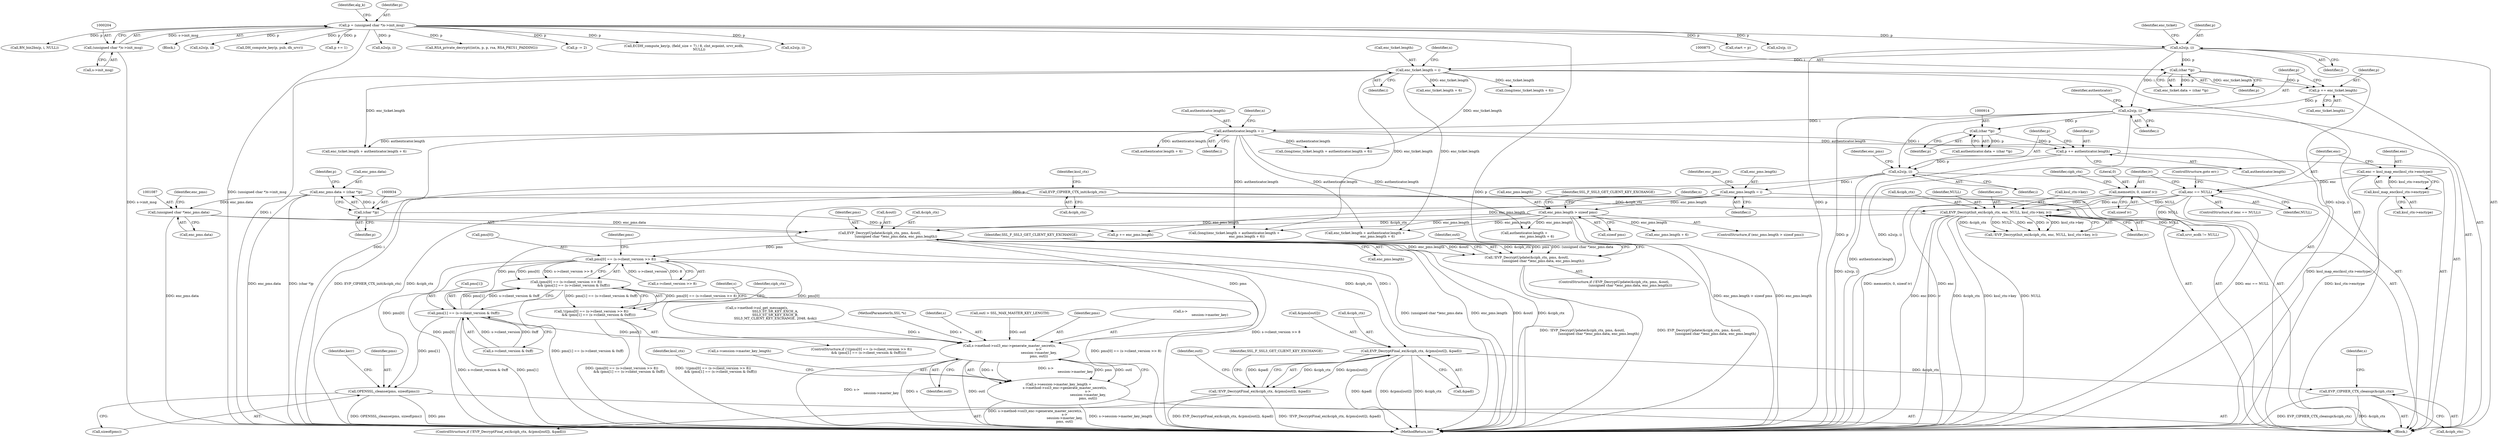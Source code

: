digraph "0_openssl_3c66a669dfc7b3792f7af0758ea26fe8502ce70c@API" {
"1001080" [label="(Call,EVP_DecryptUpdate(&ciph_ctx, pms, &outl,\n                               (unsigned char *)enc_pms.data, enc_pms.length))"];
"1001064" [label="(Call,EVP_DecryptInit_ex(&ciph_ctx, enc, NULL, kssl_ctx->key, iv))"];
"1000838" [label="(Call,EVP_CIPHER_CTX_init(&ciph_ctx))"];
"1001053" [label="(Call,enc == NULL)"];
"1001046" [label="(Call,enc = kssl_map_enc(kssl_ctx->enctype))"];
"1001048" [label="(Call,kssl_map_enc(kssl_ctx->enctype))"];
"1001057" [label="(Call,memset(iv, 0, sizeof iv))"];
"1001086" [label="(Call,(unsigned char *)enc_pms.data)"];
"1000929" [label="(Call,enc_pms.data = (char *)p)"];
"1000933" [label="(Call,(char *)p)"];
"1000921" [label="(Call,n2s(p, i))"];
"1000916" [label="(Call,p += authenticator.length)"];
"1000885" [label="(Call,authenticator.length = i)"];
"1000882" [label="(Call,n2s(p, i))"];
"1000877" [label="(Call,p += enc_ticket.length)"];
"1000850" [label="(Call,enc_ticket.length = i)"];
"1000847" [label="(Call,n2s(p, i))"];
"1000201" [label="(Call,p = (unsigned char *)s->init_msg)"];
"1000203" [label="(Call,(unsigned char *)s->init_msg)"];
"1000874" [label="(Call,(char *)p)"];
"1000913" [label="(Call,(char *)p)"];
"1000942" [label="(Call,enc_pms.length > sizeof pms)"];
"1000924" [label="(Call,enc_pms.length = i)"];
"1001079" [label="(Call,!EVP_DecryptUpdate(&ciph_ctx, pms, &outl,\n                               (unsigned char *)enc_pms.data, enc_pms.length))"];
"1001116" [label="(Call,EVP_DecryptFinal_ex(&ciph_ctx, &(pms[outl]), &padl))"];
"1001115" [label="(Call,!EVP_DecryptFinal_ex(&ciph_ctx, &(pms[outl]), &padl))"];
"1001185" [label="(Call,EVP_CIPHER_CTX_cleanup(&ciph_ctx))"];
"1001151" [label="(Call,pms[0] == (s->client_version >> 8))"];
"1001150" [label="(Call,(pms[0] == (s->client_version >> 8))\n              && (pms[1] == (s->client_version & 0xff)))"];
"1001149" [label="(Call,!((pms[0] == (s->client_version >> 8))\n              && (pms[1] == (s->client_version & 0xff))))"];
"1001194" [label="(Call,s->method->ssl3_enc->generate_master_secret(s,\n                                                        s->\n                                                        session->master_key,\n                                                        pms, outl))"];
"1001188" [label="(Call,s->session->master_key_length =\n            s->method->ssl3_enc->generate_master_secret(s,\n                                                        s->\n                                                        session->master_key,\n                                                        pms, outl))"];
"1001238" [label="(Call,OPENSSL_cleanse(pms, sizeof(pms)))"];
"1001160" [label="(Call,pms[1] == (s->client_version & 0xff))"];
"1001188" [label="(Call,s->session->master_key_length =\n            s->method->ssl3_enc->generate_master_secret(s,\n                                                        s->\n                                                        session->master_key,\n                                                        pms, outl))"];
"1000143" [label="(Block,)"];
"1001115" [label="(Call,!EVP_DecryptFinal_ex(&ciph_ctx, &(pms[outl]), &padl))"];
"1001566" [label="(Call,n2s(p, i))"];
"1000929" [label="(Call,enc_pms.data = (char *)p)"];
"1000886" [label="(Call,authenticator.length)"];
"1000858" [label="(Call,(long)(enc_ticket.length + 6))"];
"1001056" [label="(ControlStructure,goto err;)"];
"1000942" [label="(Call,enc_pms.length > sizeof pms)"];
"1000532" [label="(Call,n2s(p, i))"];
"1000849" [label="(Identifier,i)"];
"1000203" [label="(Call,(unsigned char *)s->init_msg)"];
"1000933" [label="(Call,(char *)p)"];
"1001079" [label="(Call,!EVP_DecryptUpdate(&ciph_ctx, pms, &outl,\n                               (unsigned char *)enc_pms.data, enc_pms.length))"];
"1001058" [label="(Identifier,iv)"];
"1001054" [label="(Identifier,enc)"];
"1000209" [label="(Identifier,alg_k)"];
"1001059" [label="(Literal,0)"];
"1001149" [label="(Call,!((pms[0] == (s->client_version >> 8))\n              && (pms[1] == (s->client_version & 0xff))))"];
"1001065" [label="(Call,&ciph_ctx)"];
"1000915" [label="(Identifier,p)"];
"1001239" [label="(Identifier,pms)"];
"1001068" [label="(Identifier,NULL)"];
"1000962" [label="(Call,authenticator.length +\n                        enc_pms.length + 6)"];
"1000909" [label="(Call,authenticator.data = (char *)p)"];
"1000876" [label="(Identifier,p)"];
"1001063" [label="(Call,!EVP_DecryptInit_ex(&ciph_ctx, enc, NULL, kssl_ctx->key, iv))"];
"1001084" [label="(Call,&outl)"];
"1000857" [label="(Identifier,n)"];
"1000931" [label="(Identifier,enc_pms)"];
"1001055" [label="(Identifier,NULL)"];
"1001078" [label="(ControlStructure,if (!EVP_DecryptUpdate(&ciph_ctx, pms, &outl,\n                               (unsigned char *)enc_pms.data, enc_pms.length)))"];
"1001155" [label="(Call,s->client_version >> 8)"];
"1001081" [label="(Call,&ciph_ctx)"];
"1000740" [label="(Call,DH_compute_key(p, pub, dh_srvr))"];
"1000958" [label="(Call,enc_ticket.length + authenticator.length +\n                        enc_pms.length + 6)"];
"1001127" [label="(Identifier,SSL_F_SSL3_GET_CLIENT_KEY_EXCHANGE)"];
"1000930" [label="(Call,enc_pms.data)"];
"1000917" [label="(Identifier,p)"];
"1001205" [label="(Identifier,kssl_ctx)"];
"1001423" [label="(Call,p += 1)"];
"1001151" [label="(Call,pms[0] == (s->client_version >> 8))"];
"1000895" [label="(Call,enc_ticket.length + authenticator.length + 6)"];
"1000916" [label="(Call,p += authenticator.length)"];
"1000887" [label="(Identifier,authenticator)"];
"1001064" [label="(Call,EVP_DecryptInit_ex(&ciph_ctx, enc, NULL, kssl_ctx->key, iv))"];
"1001134" [label="(Identifier,outl)"];
"1001801" [label="(Call,n2s(p, i))"];
"1001240" [label="(Call,sizeof(pms))"];
"1000385" [label="(Call,RSA_private_decrypt((int)n, p, p, rsa, RSA_PKCS1_PADDING))"];
"1000575" [label="(Call,p -= 2)"];
"1000955" [label="(Identifier,n)"];
"1001194" [label="(Call,s->method->ssl3_enc->generate_master_secret(s,\n                                                        s->\n                                                        session->master_key,\n                                                        pms, outl))"];
"1001080" [label="(Call,EVP_DecryptUpdate(&ciph_ctx, pms, &outl,\n                               (unsigned char *)enc_pms.data, enc_pms.length))"];
"1001189" [label="(Call,s->session->master_key_length)"];
"1001174" [label="(Identifier,s)"];
"1001123" [label="(Call,&padl)"];
"1001067" [label="(Identifier,enc)"];
"1001091" [label="(Call,enc_pms.length)"];
"1001069" [label="(Call,kssl_ctx->key)"];
"1000946" [label="(Call,sizeof pms)"];
"1001137" [label="(Call,outl > SSL_MAX_MASTER_KEY_LENGTH)"];
"1001201" [label="(Identifier,pms)"];
"1000870" [label="(Call,enc_ticket.data = (char *)p)"];
"1000893" [label="(Call,(long)(enc_ticket.length + authenticator.length + 6))"];
"1001475" [label="(Call,ECDH_compute_key(p, (field_size + 7) / 8, clnt_ecpoint, srvr_ecdh,\n                             NULL))"];
"1001083" [label="(Identifier,pms)"];
"1001164" [label="(Call,s->client_version & 0xff)"];
"1000966" [label="(Call,enc_pms.length + 6)"];
"1001196" [label="(Call,s->\n                                                        session->master_key)"];
"1000847" [label="(Call,n2s(p, i))"];
"1000186" [label="(Call,s->method->ssl_get_message(s,\n                                   SSL3_ST_SR_KEY_EXCH_A,\n                                   SSL3_ST_SR_KEY_EXCH_B,\n                                   SSL3_MT_CLIENT_KEY_EXCHANGE, 2048, &ok))"];
"1000142" [label="(MethodParameterIn,SSL *s)"];
"1001053" [label="(Call,enc == NULL)"];
"1001186" [label="(Call,&ciph_ctx)"];
"1000922" [label="(Identifier,p)"];
"1000848" [label="(Identifier,p)"];
"1001049" [label="(Call,kssl_ctx->enctype)"];
"1000936" [label="(Call,p += enc_pms.length)"];
"1001152" [label="(Call,pms[0])"];
"1001162" [label="(Identifier,pms)"];
"1000913" [label="(Call,(char *)p)"];
"1000892" [label="(Identifier,n)"];
"1001088" [label="(Call,enc_pms.data)"];
"1000838" [label="(Call,EVP_CIPHER_CTX_init(&ciph_ctx))"];
"1000943" [label="(Call,enc_pms.length)"];
"1001092" [label="(Identifier,enc_pms)"];
"1000925" [label="(Call,enc_pms.length)"];
"1001195" [label="(Identifier,s)"];
"1001048" [label="(Call,kssl_map_enc(kssl_ctx->enctype))"];
"1001047" [label="(Identifier,enc)"];
"1001066" [label="(Identifier,ciph_ctx)"];
"1000839" [label="(Call,&ciph_ctx)"];
"1001243" [label="(Identifier,kerr)"];
"1001187" [label="(Identifier,ciph_ctx)"];
"1001119" [label="(Call,&(pms[outl]))"];
"1000937" [label="(Identifier,p)"];
"1000850" [label="(Call,enc_ticket.length = i)"];
"1000330" [label="(Call,n2s(p, i))"];
"1000202" [label="(Identifier,p)"];
"1000956" [label="(Call,(long)(enc_ticket.length + authenticator.length +\n                        enc_pms.length + 6))"];
"1000877" [label="(Call,p += enc_ticket.length)"];
"1000201" [label="(Call,p = (unsigned char *)s->init_msg)"];
"1001104" [label="(Identifier,outl)"];
"1001191" [label="(Identifier,s)"];
"1001202" [label="(Identifier,outl)"];
"1001116" [label="(Call,EVP_DecryptFinal_ex(&ciph_ctx, &(pms[outl]), &padl))"];
"1000883" [label="(Identifier,p)"];
"1000923" [label="(Identifier,i)"];
"1000889" [label="(Identifier,i)"];
"1000854" [label="(Identifier,i)"];
"1000882" [label="(Call,n2s(p, i))"];
"1000899" [label="(Call,authenticator.length + 6)"];
"1001086" [label="(Call,(unsigned char *)enc_pms.data)"];
"1001096" [label="(Identifier,SSL_F_SSL3_GET_CLIENT_KEY_EXCHANGE)"];
"1000885" [label="(Call,authenticator.length = i)"];
"1000205" [label="(Call,s->init_msg)"];
"1001160" [label="(Call,pms[1] == (s->client_version & 0xff))"];
"1000921" [label="(Call,n2s(p, i))"];
"1000878" [label="(Identifier,p)"];
"1000928" [label="(Identifier,i)"];
"1002147" [label="(Call,srvr_ecdh != NULL)"];
"1001057" [label="(Call,memset(iv, 0, sizeof iv))"];
"1000884" [label="(Identifier,i)"];
"1000935" [label="(Identifier,p)"];
"1000852" [label="(Identifier,enc_ticket)"];
"1000843" [label="(Identifier,kssl_ctx)"];
"1001060" [label="(Call,sizeof iv)"];
"1001148" [label="(ControlStructure,if (!((pms[0] == (s->client_version >> 8))\n              && (pms[1] == (s->client_version & 0xff)))))"];
"1001238" [label="(Call,OPENSSL_cleanse(pms, sizeof(pms)))"];
"1000918" [label="(Call,authenticator.length)"];
"1001046" [label="(Call,enc = kssl_map_enc(kssl_ctx->enctype))"];
"1002162" [label="(MethodReturn,int)"];
"1000851" [label="(Call,enc_ticket.length)"];
"1001185" [label="(Call,EVP_CIPHER_CTX_cleanup(&ciph_ctx))"];
"1000941" [label="(ControlStructure,if (enc_pms.length > sizeof pms))"];
"1000874" [label="(Call,(char *)p)"];
"1001117" [label="(Call,&ciph_ctx)"];
"1000924" [label="(Call,enc_pms.length = i)"];
"1000879" [label="(Call,enc_ticket.length)"];
"1001114" [label="(ControlStructure,if (!EVP_DecryptFinal_ex(&ciph_ctx, &(pms[outl]), &padl)))"];
"1000926" [label="(Identifier,enc_pms)"];
"1000860" [label="(Call,enc_ticket.length + 6)"];
"1002055" [label="(Call,start = p)"];
"1000950" [label="(Identifier,SSL_F_SSL3_GET_CLIENT_KEY_EXCHANGE)"];
"1001072" [label="(Identifier,iv)"];
"1001150" [label="(Call,(pms[0] == (s->client_version >> 8))\n              && (pms[1] == (s->client_version & 0xff)))"];
"1001161" [label="(Call,pms[1])"];
"1000725" [label="(Call,BN_bin2bn(p, i, NULL))"];
"1000809" [label="(Block,)"];
"1001052" [label="(ControlStructure,if (enc == NULL))"];
"1001080" -> "1001079"  [label="AST: "];
"1001080" -> "1001091"  [label="CFG: "];
"1001081" -> "1001080"  [label="AST: "];
"1001083" -> "1001080"  [label="AST: "];
"1001084" -> "1001080"  [label="AST: "];
"1001086" -> "1001080"  [label="AST: "];
"1001091" -> "1001080"  [label="AST: "];
"1001079" -> "1001080"  [label="CFG: "];
"1001080" -> "1002162"  [label="DDG: (unsigned char *)enc_pms.data"];
"1001080" -> "1002162"  [label="DDG: enc_pms.length"];
"1001080" -> "1002162"  [label="DDG: &outl"];
"1001080" -> "1002162"  [label="DDG: &ciph_ctx"];
"1001080" -> "1001079"  [label="DDG: &ciph_ctx"];
"1001080" -> "1001079"  [label="DDG: pms"];
"1001080" -> "1001079"  [label="DDG: (unsigned char *)enc_pms.data"];
"1001080" -> "1001079"  [label="DDG: enc_pms.length"];
"1001080" -> "1001079"  [label="DDG: &outl"];
"1001064" -> "1001080"  [label="DDG: &ciph_ctx"];
"1001086" -> "1001080"  [label="DDG: enc_pms.data"];
"1000942" -> "1001080"  [label="DDG: enc_pms.length"];
"1001080" -> "1001116"  [label="DDG: &ciph_ctx"];
"1001080" -> "1001151"  [label="DDG: pms"];
"1001080" -> "1001160"  [label="DDG: pms"];
"1001080" -> "1001194"  [label="DDG: pms"];
"1001064" -> "1001063"  [label="AST: "];
"1001064" -> "1001072"  [label="CFG: "];
"1001065" -> "1001064"  [label="AST: "];
"1001067" -> "1001064"  [label="AST: "];
"1001068" -> "1001064"  [label="AST: "];
"1001069" -> "1001064"  [label="AST: "];
"1001072" -> "1001064"  [label="AST: "];
"1001063" -> "1001064"  [label="CFG: "];
"1001064" -> "1002162"  [label="DDG: iv"];
"1001064" -> "1002162"  [label="DDG: &ciph_ctx"];
"1001064" -> "1002162"  [label="DDG: kssl_ctx->key"];
"1001064" -> "1002162"  [label="DDG: NULL"];
"1001064" -> "1002162"  [label="DDG: enc"];
"1001064" -> "1001063"  [label="DDG: &ciph_ctx"];
"1001064" -> "1001063"  [label="DDG: NULL"];
"1001064" -> "1001063"  [label="DDG: enc"];
"1001064" -> "1001063"  [label="DDG: iv"];
"1001064" -> "1001063"  [label="DDG: kssl_ctx->key"];
"1000838" -> "1001064"  [label="DDG: &ciph_ctx"];
"1001053" -> "1001064"  [label="DDG: enc"];
"1001053" -> "1001064"  [label="DDG: NULL"];
"1001057" -> "1001064"  [label="DDG: iv"];
"1001064" -> "1002147"  [label="DDG: NULL"];
"1000838" -> "1000809"  [label="AST: "];
"1000838" -> "1000839"  [label="CFG: "];
"1000839" -> "1000838"  [label="AST: "];
"1000843" -> "1000838"  [label="CFG: "];
"1000838" -> "1002162"  [label="DDG: EVP_CIPHER_CTX_init(&ciph_ctx)"];
"1000838" -> "1002162"  [label="DDG: &ciph_ctx"];
"1001053" -> "1001052"  [label="AST: "];
"1001053" -> "1001055"  [label="CFG: "];
"1001054" -> "1001053"  [label="AST: "];
"1001055" -> "1001053"  [label="AST: "];
"1001056" -> "1001053"  [label="CFG: "];
"1001058" -> "1001053"  [label="CFG: "];
"1001053" -> "1002162"  [label="DDG: enc"];
"1001053" -> "1002162"  [label="DDG: enc == NULL"];
"1001046" -> "1001053"  [label="DDG: enc"];
"1001053" -> "1002147"  [label="DDG: NULL"];
"1001046" -> "1000809"  [label="AST: "];
"1001046" -> "1001048"  [label="CFG: "];
"1001047" -> "1001046"  [label="AST: "];
"1001048" -> "1001046"  [label="AST: "];
"1001054" -> "1001046"  [label="CFG: "];
"1001046" -> "1002162"  [label="DDG: kssl_map_enc(kssl_ctx->enctype)"];
"1001048" -> "1001046"  [label="DDG: kssl_ctx->enctype"];
"1001048" -> "1001049"  [label="CFG: "];
"1001049" -> "1001048"  [label="AST: "];
"1001048" -> "1002162"  [label="DDG: kssl_ctx->enctype"];
"1001057" -> "1000809"  [label="AST: "];
"1001057" -> "1001060"  [label="CFG: "];
"1001058" -> "1001057"  [label="AST: "];
"1001059" -> "1001057"  [label="AST: "];
"1001060" -> "1001057"  [label="AST: "];
"1001066" -> "1001057"  [label="CFG: "];
"1001057" -> "1002162"  [label="DDG: memset(iv, 0, sizeof iv)"];
"1001086" -> "1001088"  [label="CFG: "];
"1001087" -> "1001086"  [label="AST: "];
"1001088" -> "1001086"  [label="AST: "];
"1001092" -> "1001086"  [label="CFG: "];
"1001086" -> "1002162"  [label="DDG: enc_pms.data"];
"1000929" -> "1001086"  [label="DDG: enc_pms.data"];
"1000929" -> "1000809"  [label="AST: "];
"1000929" -> "1000933"  [label="CFG: "];
"1000930" -> "1000929"  [label="AST: "];
"1000933" -> "1000929"  [label="AST: "];
"1000937" -> "1000929"  [label="CFG: "];
"1000929" -> "1002162"  [label="DDG: (char *)p"];
"1000929" -> "1002162"  [label="DDG: enc_pms.data"];
"1000933" -> "1000929"  [label="DDG: p"];
"1000933" -> "1000935"  [label="CFG: "];
"1000934" -> "1000933"  [label="AST: "];
"1000935" -> "1000933"  [label="AST: "];
"1000921" -> "1000933"  [label="DDG: p"];
"1000933" -> "1000936"  [label="DDG: p"];
"1000921" -> "1000809"  [label="AST: "];
"1000921" -> "1000923"  [label="CFG: "];
"1000922" -> "1000921"  [label="AST: "];
"1000923" -> "1000921"  [label="AST: "];
"1000926" -> "1000921"  [label="CFG: "];
"1000921" -> "1002162"  [label="DDG: n2s(p, i)"];
"1000916" -> "1000921"  [label="DDG: p"];
"1000882" -> "1000921"  [label="DDG: i"];
"1000921" -> "1000924"  [label="DDG: i"];
"1000916" -> "1000809"  [label="AST: "];
"1000916" -> "1000918"  [label="CFG: "];
"1000917" -> "1000916"  [label="AST: "];
"1000918" -> "1000916"  [label="AST: "];
"1000922" -> "1000916"  [label="CFG: "];
"1000916" -> "1002162"  [label="DDG: authenticator.length"];
"1000885" -> "1000916"  [label="DDG: authenticator.length"];
"1000913" -> "1000916"  [label="DDG: p"];
"1000885" -> "1000809"  [label="AST: "];
"1000885" -> "1000889"  [label="CFG: "];
"1000886" -> "1000885"  [label="AST: "];
"1000889" -> "1000885"  [label="AST: "];
"1000892" -> "1000885"  [label="CFG: "];
"1000885" -> "1002162"  [label="DDG: i"];
"1000882" -> "1000885"  [label="DDG: i"];
"1000885" -> "1000893"  [label="DDG: authenticator.length"];
"1000885" -> "1000895"  [label="DDG: authenticator.length"];
"1000885" -> "1000899"  [label="DDG: authenticator.length"];
"1000885" -> "1000956"  [label="DDG: authenticator.length"];
"1000885" -> "1000958"  [label="DDG: authenticator.length"];
"1000885" -> "1000962"  [label="DDG: authenticator.length"];
"1000882" -> "1000809"  [label="AST: "];
"1000882" -> "1000884"  [label="CFG: "];
"1000883" -> "1000882"  [label="AST: "];
"1000884" -> "1000882"  [label="AST: "];
"1000887" -> "1000882"  [label="CFG: "];
"1000882" -> "1002162"  [label="DDG: p"];
"1000882" -> "1002162"  [label="DDG: n2s(p, i)"];
"1000877" -> "1000882"  [label="DDG: p"];
"1000847" -> "1000882"  [label="DDG: i"];
"1000882" -> "1000913"  [label="DDG: p"];
"1000877" -> "1000809"  [label="AST: "];
"1000877" -> "1000879"  [label="CFG: "];
"1000878" -> "1000877"  [label="AST: "];
"1000879" -> "1000877"  [label="AST: "];
"1000883" -> "1000877"  [label="CFG: "];
"1000850" -> "1000877"  [label="DDG: enc_ticket.length"];
"1000874" -> "1000877"  [label="DDG: p"];
"1000850" -> "1000809"  [label="AST: "];
"1000850" -> "1000854"  [label="CFG: "];
"1000851" -> "1000850"  [label="AST: "];
"1000854" -> "1000850"  [label="AST: "];
"1000857" -> "1000850"  [label="CFG: "];
"1000850" -> "1002162"  [label="DDG: i"];
"1000847" -> "1000850"  [label="DDG: i"];
"1000850" -> "1000858"  [label="DDG: enc_ticket.length"];
"1000850" -> "1000860"  [label="DDG: enc_ticket.length"];
"1000850" -> "1000893"  [label="DDG: enc_ticket.length"];
"1000850" -> "1000895"  [label="DDG: enc_ticket.length"];
"1000850" -> "1000956"  [label="DDG: enc_ticket.length"];
"1000850" -> "1000958"  [label="DDG: enc_ticket.length"];
"1000847" -> "1000809"  [label="AST: "];
"1000847" -> "1000849"  [label="CFG: "];
"1000848" -> "1000847"  [label="AST: "];
"1000849" -> "1000847"  [label="AST: "];
"1000852" -> "1000847"  [label="CFG: "];
"1000847" -> "1002162"  [label="DDG: p"];
"1000847" -> "1002162"  [label="DDG: n2s(p, i)"];
"1000201" -> "1000847"  [label="DDG: p"];
"1000847" -> "1000874"  [label="DDG: p"];
"1000201" -> "1000143"  [label="AST: "];
"1000201" -> "1000203"  [label="CFG: "];
"1000202" -> "1000201"  [label="AST: "];
"1000203" -> "1000201"  [label="AST: "];
"1000209" -> "1000201"  [label="CFG: "];
"1000201" -> "1002162"  [label="DDG: (unsigned char *)s->init_msg"];
"1000201" -> "1002162"  [label="DDG: p"];
"1000203" -> "1000201"  [label="DDG: s->init_msg"];
"1000201" -> "1000330"  [label="DDG: p"];
"1000201" -> "1000385"  [label="DDG: p"];
"1000201" -> "1000532"  [label="DDG: p"];
"1000201" -> "1000575"  [label="DDG: p"];
"1000201" -> "1000725"  [label="DDG: p"];
"1000201" -> "1000740"  [label="DDG: p"];
"1000201" -> "1001423"  [label="DDG: p"];
"1000201" -> "1001475"  [label="DDG: p"];
"1000201" -> "1001566"  [label="DDG: p"];
"1000201" -> "1001801"  [label="DDG: p"];
"1000201" -> "1002055"  [label="DDG: p"];
"1000203" -> "1000205"  [label="CFG: "];
"1000204" -> "1000203"  [label="AST: "];
"1000205" -> "1000203"  [label="AST: "];
"1000203" -> "1002162"  [label="DDG: s->init_msg"];
"1000874" -> "1000870"  [label="AST: "];
"1000874" -> "1000876"  [label="CFG: "];
"1000875" -> "1000874"  [label="AST: "];
"1000876" -> "1000874"  [label="AST: "];
"1000870" -> "1000874"  [label="CFG: "];
"1000874" -> "1000870"  [label="DDG: p"];
"1000913" -> "1000909"  [label="AST: "];
"1000913" -> "1000915"  [label="CFG: "];
"1000914" -> "1000913"  [label="AST: "];
"1000915" -> "1000913"  [label="AST: "];
"1000909" -> "1000913"  [label="CFG: "];
"1000913" -> "1000909"  [label="DDG: p"];
"1000942" -> "1000941"  [label="AST: "];
"1000942" -> "1000946"  [label="CFG: "];
"1000943" -> "1000942"  [label="AST: "];
"1000946" -> "1000942"  [label="AST: "];
"1000950" -> "1000942"  [label="CFG: "];
"1000955" -> "1000942"  [label="CFG: "];
"1000942" -> "1002162"  [label="DDG: enc_pms.length > sizeof pms"];
"1000942" -> "1002162"  [label="DDG: enc_pms.length"];
"1000924" -> "1000942"  [label="DDG: enc_pms.length"];
"1000942" -> "1000956"  [label="DDG: enc_pms.length"];
"1000942" -> "1000958"  [label="DDG: enc_pms.length"];
"1000942" -> "1000962"  [label="DDG: enc_pms.length"];
"1000942" -> "1000966"  [label="DDG: enc_pms.length"];
"1000924" -> "1000809"  [label="AST: "];
"1000924" -> "1000928"  [label="CFG: "];
"1000925" -> "1000924"  [label="AST: "];
"1000928" -> "1000924"  [label="AST: "];
"1000931" -> "1000924"  [label="CFG: "];
"1000924" -> "1002162"  [label="DDG: i"];
"1000924" -> "1000936"  [label="DDG: enc_pms.length"];
"1001079" -> "1001078"  [label="AST: "];
"1001096" -> "1001079"  [label="CFG: "];
"1001104" -> "1001079"  [label="CFG: "];
"1001079" -> "1002162"  [label="DDG: EVP_DecryptUpdate(&ciph_ctx, pms, &outl,\n                               (unsigned char *)enc_pms.data, enc_pms.length)"];
"1001079" -> "1002162"  [label="DDG: !EVP_DecryptUpdate(&ciph_ctx, pms, &outl,\n                               (unsigned char *)enc_pms.data, enc_pms.length)"];
"1001116" -> "1001115"  [label="AST: "];
"1001116" -> "1001123"  [label="CFG: "];
"1001117" -> "1001116"  [label="AST: "];
"1001119" -> "1001116"  [label="AST: "];
"1001123" -> "1001116"  [label="AST: "];
"1001115" -> "1001116"  [label="CFG: "];
"1001116" -> "1002162"  [label="DDG: &padl"];
"1001116" -> "1002162"  [label="DDG: &(pms[outl])"];
"1001116" -> "1002162"  [label="DDG: &ciph_ctx"];
"1001116" -> "1001115"  [label="DDG: &ciph_ctx"];
"1001116" -> "1001115"  [label="DDG: &(pms[outl])"];
"1001116" -> "1001115"  [label="DDG: &padl"];
"1001116" -> "1001185"  [label="DDG: &ciph_ctx"];
"1001115" -> "1001114"  [label="AST: "];
"1001127" -> "1001115"  [label="CFG: "];
"1001134" -> "1001115"  [label="CFG: "];
"1001115" -> "1002162"  [label="DDG: EVP_DecryptFinal_ex(&ciph_ctx, &(pms[outl]), &padl)"];
"1001115" -> "1002162"  [label="DDG: !EVP_DecryptFinal_ex(&ciph_ctx, &(pms[outl]), &padl)"];
"1001185" -> "1000809"  [label="AST: "];
"1001185" -> "1001186"  [label="CFG: "];
"1001186" -> "1001185"  [label="AST: "];
"1001191" -> "1001185"  [label="CFG: "];
"1001185" -> "1002162"  [label="DDG: &ciph_ctx"];
"1001185" -> "1002162"  [label="DDG: EVP_CIPHER_CTX_cleanup(&ciph_ctx)"];
"1001151" -> "1001150"  [label="AST: "];
"1001151" -> "1001155"  [label="CFG: "];
"1001152" -> "1001151"  [label="AST: "];
"1001155" -> "1001151"  [label="AST: "];
"1001162" -> "1001151"  [label="CFG: "];
"1001150" -> "1001151"  [label="CFG: "];
"1001151" -> "1002162"  [label="DDG: s->client_version >> 8"];
"1001151" -> "1002162"  [label="DDG: pms[0]"];
"1001151" -> "1001150"  [label="DDG: pms[0]"];
"1001151" -> "1001150"  [label="DDG: s->client_version >> 8"];
"1001155" -> "1001151"  [label="DDG: s->client_version"];
"1001155" -> "1001151"  [label="DDG: 8"];
"1001151" -> "1001194"  [label="DDG: pms[0]"];
"1001151" -> "1001238"  [label="DDG: pms[0]"];
"1001150" -> "1001149"  [label="AST: "];
"1001150" -> "1001160"  [label="CFG: "];
"1001160" -> "1001150"  [label="AST: "];
"1001149" -> "1001150"  [label="CFG: "];
"1001150" -> "1002162"  [label="DDG: pms[0] == (s->client_version >> 8)"];
"1001150" -> "1002162"  [label="DDG: pms[1] == (s->client_version & 0xff)"];
"1001150" -> "1001149"  [label="DDG: pms[0] == (s->client_version >> 8)"];
"1001150" -> "1001149"  [label="DDG: pms[1] == (s->client_version & 0xff)"];
"1001160" -> "1001150"  [label="DDG: pms[1]"];
"1001160" -> "1001150"  [label="DDG: s->client_version & 0xff"];
"1001149" -> "1001148"  [label="AST: "];
"1001174" -> "1001149"  [label="CFG: "];
"1001187" -> "1001149"  [label="CFG: "];
"1001149" -> "1002162"  [label="DDG: (pms[0] == (s->client_version >> 8))\n              && (pms[1] == (s->client_version & 0xff))"];
"1001149" -> "1002162"  [label="DDG: !((pms[0] == (s->client_version >> 8))\n              && (pms[1] == (s->client_version & 0xff)))"];
"1001194" -> "1001188"  [label="AST: "];
"1001194" -> "1001202"  [label="CFG: "];
"1001195" -> "1001194"  [label="AST: "];
"1001196" -> "1001194"  [label="AST: "];
"1001201" -> "1001194"  [label="AST: "];
"1001202" -> "1001194"  [label="AST: "];
"1001188" -> "1001194"  [label="CFG: "];
"1001194" -> "1002162"  [label="DDG: outl"];
"1001194" -> "1002162"  [label="DDG: s->\n                                                        session->master_key"];
"1001194" -> "1002162"  [label="DDG: s"];
"1001194" -> "1001188"  [label="DDG: s"];
"1001194" -> "1001188"  [label="DDG: s->\n                                                        session->master_key"];
"1001194" -> "1001188"  [label="DDG: pms"];
"1001194" -> "1001188"  [label="DDG: outl"];
"1000186" -> "1001194"  [label="DDG: s"];
"1000142" -> "1001194"  [label="DDG: s"];
"1001160" -> "1001194"  [label="DDG: pms[1]"];
"1001137" -> "1001194"  [label="DDG: outl"];
"1001188" -> "1000809"  [label="AST: "];
"1001189" -> "1001188"  [label="AST: "];
"1001205" -> "1001188"  [label="CFG: "];
"1001188" -> "1002162"  [label="DDG: s->session->master_key_length"];
"1001188" -> "1002162"  [label="DDG: s->method->ssl3_enc->generate_master_secret(s,\n                                                        s->\n                                                        session->master_key,\n                                                        pms, outl)"];
"1001238" -> "1000809"  [label="AST: "];
"1001238" -> "1001240"  [label="CFG: "];
"1001239" -> "1001238"  [label="AST: "];
"1001240" -> "1001238"  [label="AST: "];
"1001243" -> "1001238"  [label="CFG: "];
"1001238" -> "1002162"  [label="DDG: pms"];
"1001238" -> "1002162"  [label="DDG: OPENSSL_cleanse(pms, sizeof(pms))"];
"1001160" -> "1001238"  [label="DDG: pms[1]"];
"1001160" -> "1001164"  [label="CFG: "];
"1001161" -> "1001160"  [label="AST: "];
"1001164" -> "1001160"  [label="AST: "];
"1001160" -> "1002162"  [label="DDG: s->client_version & 0xff"];
"1001160" -> "1002162"  [label="DDG: pms[1]"];
"1001164" -> "1001160"  [label="DDG: s->client_version"];
"1001164" -> "1001160"  [label="DDG: 0xff"];
}
